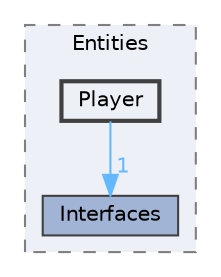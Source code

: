 digraph "src/Entities/Player"
{
 // LATEX_PDF_SIZE
  bgcolor="transparent";
  edge [fontname=Helvetica,fontsize=10,labelfontname=Helvetica,labelfontsize=10];
  node [fontname=Helvetica,fontsize=10,shape=box,height=0.2,width=0.4];
  compound=true
  subgraph clusterdir_093f3b7f7c7a61ef21fffb3d339f67e1 {
    graph [ bgcolor="#edf0f7", pencolor="grey50", label="Entities", fontname=Helvetica,fontsize=10 style="filled,dashed", URL="dir_093f3b7f7c7a61ef21fffb3d339f67e1.html",tooltip=""]
  dir_2f7af6774a4c274ab0eed2e9e1f001c1 [label="Interfaces", fillcolor="#a2b4d6", color="grey25", style="filled", URL="dir_2f7af6774a4c274ab0eed2e9e1f001c1.html",tooltip=""];
  dir_12b8dafc1cc11d1f355623056571a98f [label="Player", fillcolor="#edf0f7", color="grey25", style="filled,bold", URL="dir_12b8dafc1cc11d1f355623056571a98f.html",tooltip=""];
  }
  dir_12b8dafc1cc11d1f355623056571a98f->dir_2f7af6774a4c274ab0eed2e9e1f001c1 [headlabel="1", labeldistance=1.5 headhref="dir_000013_000009.html" href="dir_000013_000009.html" color="steelblue1" fontcolor="steelblue1"];
}
